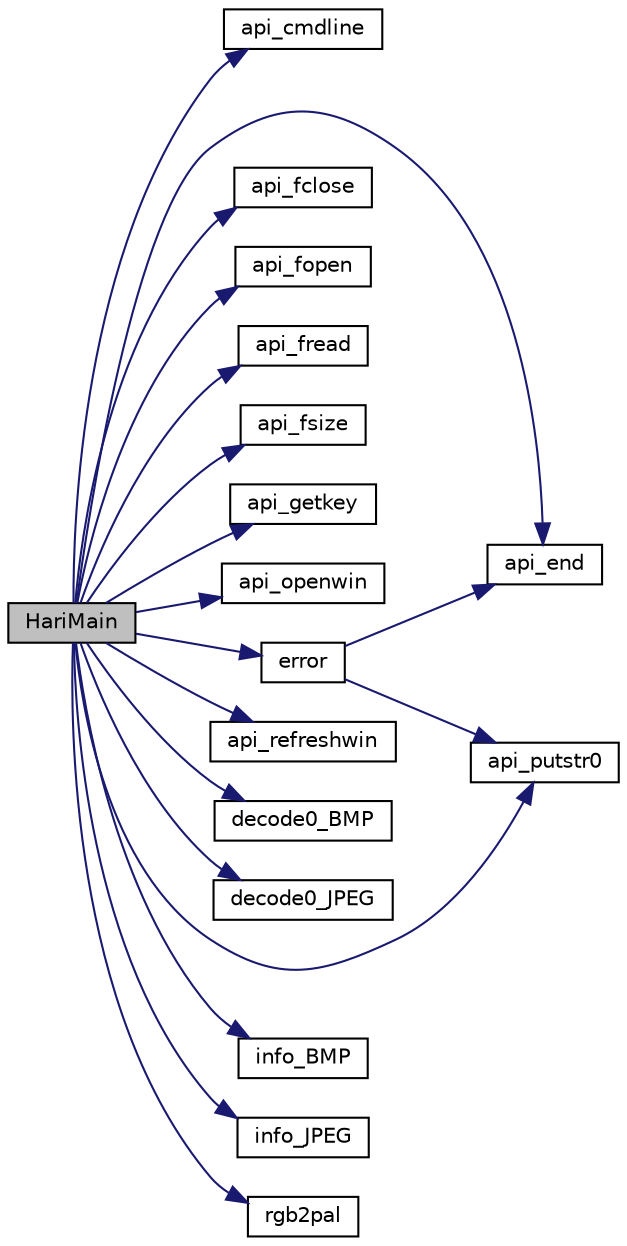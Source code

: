 digraph "HariMain"
{
 // LATEX_PDF_SIZE
  edge [fontname="Helvetica",fontsize="10",labelfontname="Helvetica",labelfontsize="10"];
  node [fontname="Helvetica",fontsize="10",shape=record];
  rankdir="LR";
  Node1 [label="HariMain",height=0.2,width=0.4,color="black", fillcolor="grey75", style="filled", fontcolor="black",tooltip=" "];
  Node1 -> Node2 [color="midnightblue",fontsize="10",style="solid",fontname="Helvetica"];
  Node2 [label="api_cmdline",height=0.2,width=0.4,color="black", fillcolor="white", style="filled",URL="$apilib_8h.html#ac8bc75d7141e66f2637c025f84047776",tooltip="コマンドラインの取得を行います"];
  Node1 -> Node3 [color="midnightblue",fontsize="10",style="solid",fontname="Helvetica"];
  Node3 [label="api_end",height=0.2,width=0.4,color="black", fillcolor="white", style="filled",URL="$apilib_8h.html#ad75f3bbaa1d5c628c07566f9eba2dba3",tooltip="終了API"];
  Node1 -> Node4 [color="midnightblue",fontsize="10",style="solid",fontname="Helvetica"];
  Node4 [label="api_fclose",height=0.2,width=0.4,color="black", fillcolor="white", style="filled",URL="$apilib_8h.html#a18d60de48f71d49a1a27e773efedbd02",tooltip="ファイルをクローズします"];
  Node1 -> Node5 [color="midnightblue",fontsize="10",style="solid",fontname="Helvetica"];
  Node5 [label="api_fopen",height=0.2,width=0.4,color="black", fillcolor="white", style="filled",URL="$apilib_8h.html#a155758bfd8c2b64c8e6d765143be6c84",tooltip="ファイルをオープンします"];
  Node1 -> Node6 [color="midnightblue",fontsize="10",style="solid",fontname="Helvetica"];
  Node6 [label="api_fread",height=0.2,width=0.4,color="black", fillcolor="white", style="filled",URL="$apilib_8h.html#a7d1641cc295ecdcb06e69af9391a6b85",tooltip="ファイルを読み込みます"];
  Node1 -> Node7 [color="midnightblue",fontsize="10",style="solid",fontname="Helvetica"];
  Node7 [label="api_fsize",height=0.2,width=0.4,color="black", fillcolor="white", style="filled",URL="$apilib_8h.html#ad3b6b9b3cca8d46f06862b8cd7820ed2",tooltip="ファイルサイズを取得します"];
  Node1 -> Node8 [color="midnightblue",fontsize="10",style="solid",fontname="Helvetica"];
  Node8 [label="api_getkey",height=0.2,width=0.4,color="black", fillcolor="white", style="filled",URL="$apilib_8h.html#a3140d6ff11e61bca4fb683b070bfd836",tooltip="キー入力を受け付けます"];
  Node1 -> Node9 [color="midnightblue",fontsize="10",style="solid",fontname="Helvetica"];
  Node9 [label="api_openwin",height=0.2,width=0.4,color="black", fillcolor="white", style="filled",URL="$apilib_8h.html#afdd7af308e25e9174f9a5d8544a5874a",tooltip="ウインドウを生成する"];
  Node1 -> Node10 [color="midnightblue",fontsize="10",style="solid",fontname="Helvetica"];
  Node10 [label="api_putstr0",height=0.2,width=0.4,color="black", fillcolor="white", style="filled",URL="$apilib_8h.html#af73b71034391b78e6e7973d201eca509",tooltip="文字列表示する"];
  Node1 -> Node11 [color="midnightblue",fontsize="10",style="solid",fontname="Helvetica"];
  Node11 [label="api_refreshwin",height=0.2,width=0.4,color="black", fillcolor="white", style="filled",URL="$apilib_8h.html#a18d54e0d52c16733738a357e44c4e22c",tooltip="ウインドウのリフレッシュを行う オートリフレッシュ無効時にはこの関数でマニュアルリフレッシュを行ってください オートリフレッシュ無効化の方法はウインドウIDをインクリメントしてください"];
  Node1 -> Node12 [color="midnightblue",fontsize="10",style="solid",fontname="Helvetica"];
  Node12 [label="decode0_BMP",height=0.2,width=0.4,color="black", fillcolor="white", style="filled",URL="$gview_8c.html#a3585ad1e0fa63407150e75fcb7e7fc24",tooltip=" "];
  Node1 -> Node13 [color="midnightblue",fontsize="10",style="solid",fontname="Helvetica"];
  Node13 [label="decode0_JPEG",height=0.2,width=0.4,color="black", fillcolor="white", style="filled",URL="$gview_8c.html#a41f088bba1e23a95f409fc99c7dcef95",tooltip=" "];
  Node1 -> Node14 [color="midnightblue",fontsize="10",style="solid",fontname="Helvetica"];
  Node14 [label="error",height=0.2,width=0.4,color="black", fillcolor="white", style="filled",URL="$gview_8c.html#a42c6b1edc1bd763019f0eb5edce18793",tooltip=" "];
  Node14 -> Node3 [color="midnightblue",fontsize="10",style="solid",fontname="Helvetica"];
  Node14 -> Node10 [color="midnightblue",fontsize="10",style="solid",fontname="Helvetica"];
  Node1 -> Node15 [color="midnightblue",fontsize="10",style="solid",fontname="Helvetica"];
  Node15 [label="info_BMP",height=0.2,width=0.4,color="black", fillcolor="white", style="filled",URL="$gview_8c.html#aae114105346e63558a99ac8a2d9e0e08",tooltip=" "];
  Node1 -> Node16 [color="midnightblue",fontsize="10",style="solid",fontname="Helvetica"];
  Node16 [label="info_JPEG",height=0.2,width=0.4,color="black", fillcolor="white", style="filled",URL="$gview_8c.html#a0222edbc04000402d7d6a3e59f13eb4d",tooltip=" "];
  Node1 -> Node17 [color="midnightblue",fontsize="10",style="solid",fontname="Helvetica"];
  Node17 [label="rgb2pal",height=0.2,width=0.4,color="black", fillcolor="white", style="filled",URL="$gview_8c.html#a79d5f64d7613c048765fea8bdd591b32",tooltip=" "];
}
